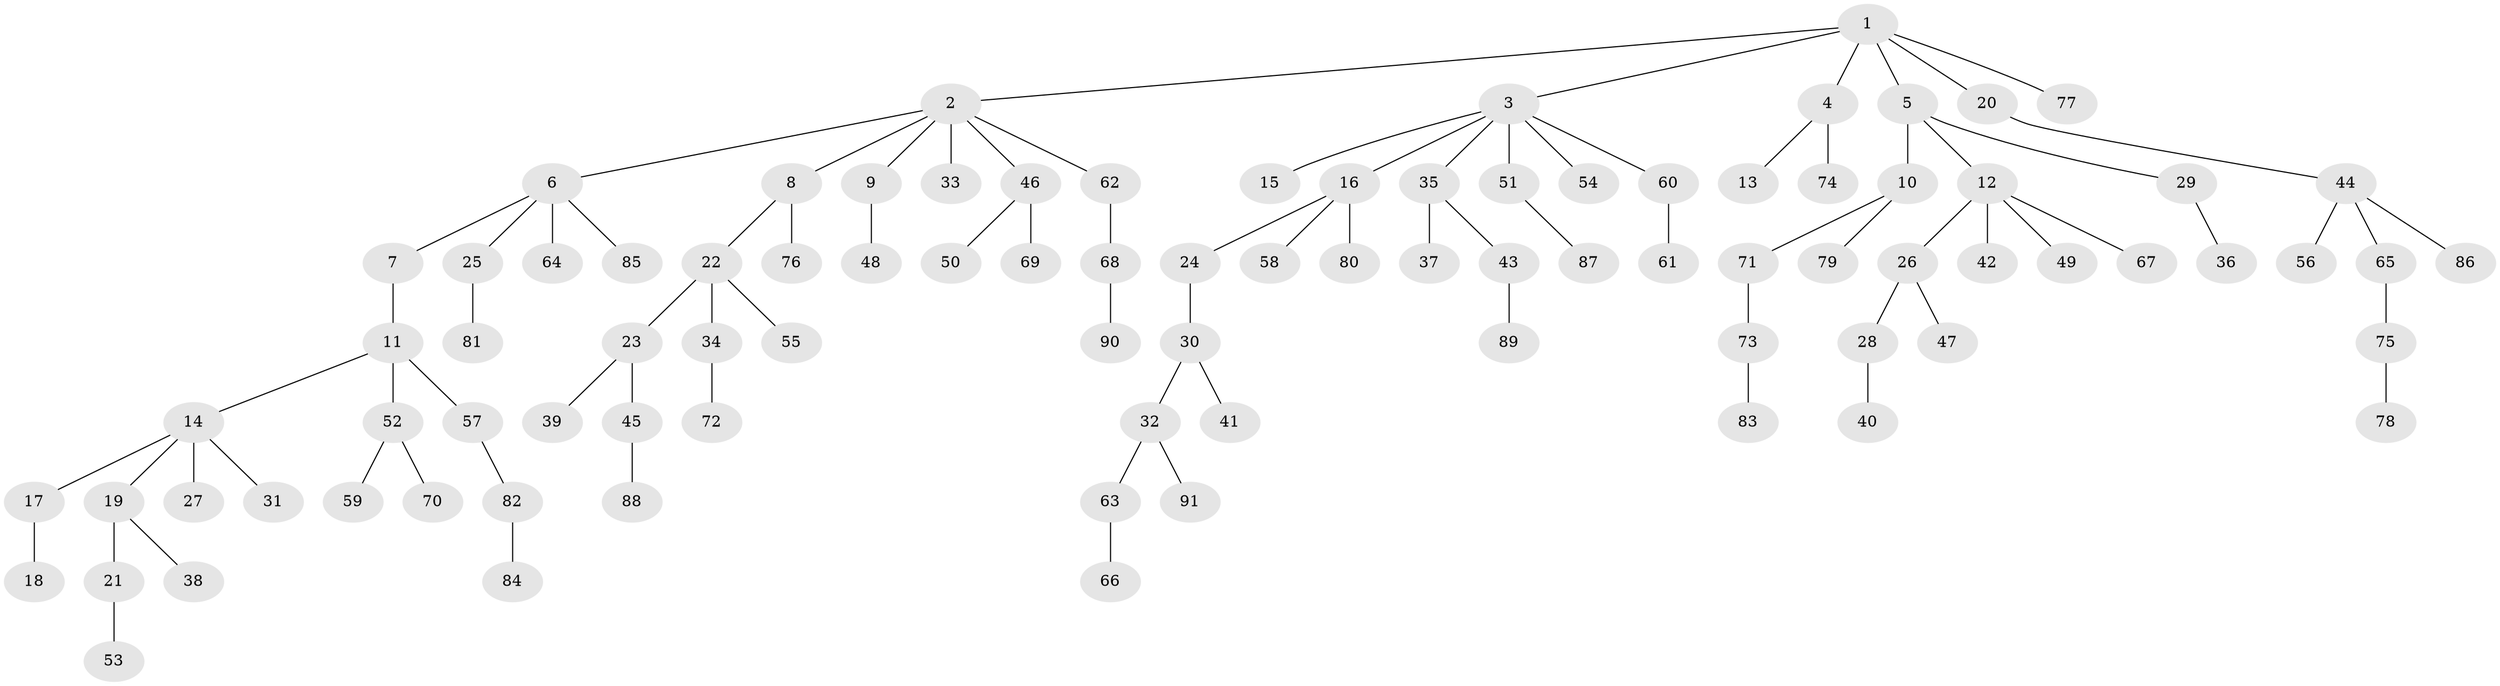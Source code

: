 // Generated by graph-tools (version 1.1) at 2025/36/03/09/25 02:36:37]
// undirected, 91 vertices, 90 edges
graph export_dot {
graph [start="1"]
  node [color=gray90,style=filled];
  1;
  2;
  3;
  4;
  5;
  6;
  7;
  8;
  9;
  10;
  11;
  12;
  13;
  14;
  15;
  16;
  17;
  18;
  19;
  20;
  21;
  22;
  23;
  24;
  25;
  26;
  27;
  28;
  29;
  30;
  31;
  32;
  33;
  34;
  35;
  36;
  37;
  38;
  39;
  40;
  41;
  42;
  43;
  44;
  45;
  46;
  47;
  48;
  49;
  50;
  51;
  52;
  53;
  54;
  55;
  56;
  57;
  58;
  59;
  60;
  61;
  62;
  63;
  64;
  65;
  66;
  67;
  68;
  69;
  70;
  71;
  72;
  73;
  74;
  75;
  76;
  77;
  78;
  79;
  80;
  81;
  82;
  83;
  84;
  85;
  86;
  87;
  88;
  89;
  90;
  91;
  1 -- 2;
  1 -- 3;
  1 -- 4;
  1 -- 5;
  1 -- 20;
  1 -- 77;
  2 -- 6;
  2 -- 8;
  2 -- 9;
  2 -- 33;
  2 -- 46;
  2 -- 62;
  3 -- 15;
  3 -- 16;
  3 -- 35;
  3 -- 51;
  3 -- 54;
  3 -- 60;
  4 -- 13;
  4 -- 74;
  5 -- 10;
  5 -- 12;
  5 -- 29;
  6 -- 7;
  6 -- 25;
  6 -- 64;
  6 -- 85;
  7 -- 11;
  8 -- 22;
  8 -- 76;
  9 -- 48;
  10 -- 71;
  10 -- 79;
  11 -- 14;
  11 -- 52;
  11 -- 57;
  12 -- 26;
  12 -- 42;
  12 -- 49;
  12 -- 67;
  14 -- 17;
  14 -- 19;
  14 -- 27;
  14 -- 31;
  16 -- 24;
  16 -- 58;
  16 -- 80;
  17 -- 18;
  19 -- 21;
  19 -- 38;
  20 -- 44;
  21 -- 53;
  22 -- 23;
  22 -- 34;
  22 -- 55;
  23 -- 39;
  23 -- 45;
  24 -- 30;
  25 -- 81;
  26 -- 28;
  26 -- 47;
  28 -- 40;
  29 -- 36;
  30 -- 32;
  30 -- 41;
  32 -- 63;
  32 -- 91;
  34 -- 72;
  35 -- 37;
  35 -- 43;
  43 -- 89;
  44 -- 56;
  44 -- 65;
  44 -- 86;
  45 -- 88;
  46 -- 50;
  46 -- 69;
  51 -- 87;
  52 -- 59;
  52 -- 70;
  57 -- 82;
  60 -- 61;
  62 -- 68;
  63 -- 66;
  65 -- 75;
  68 -- 90;
  71 -- 73;
  73 -- 83;
  75 -- 78;
  82 -- 84;
}
